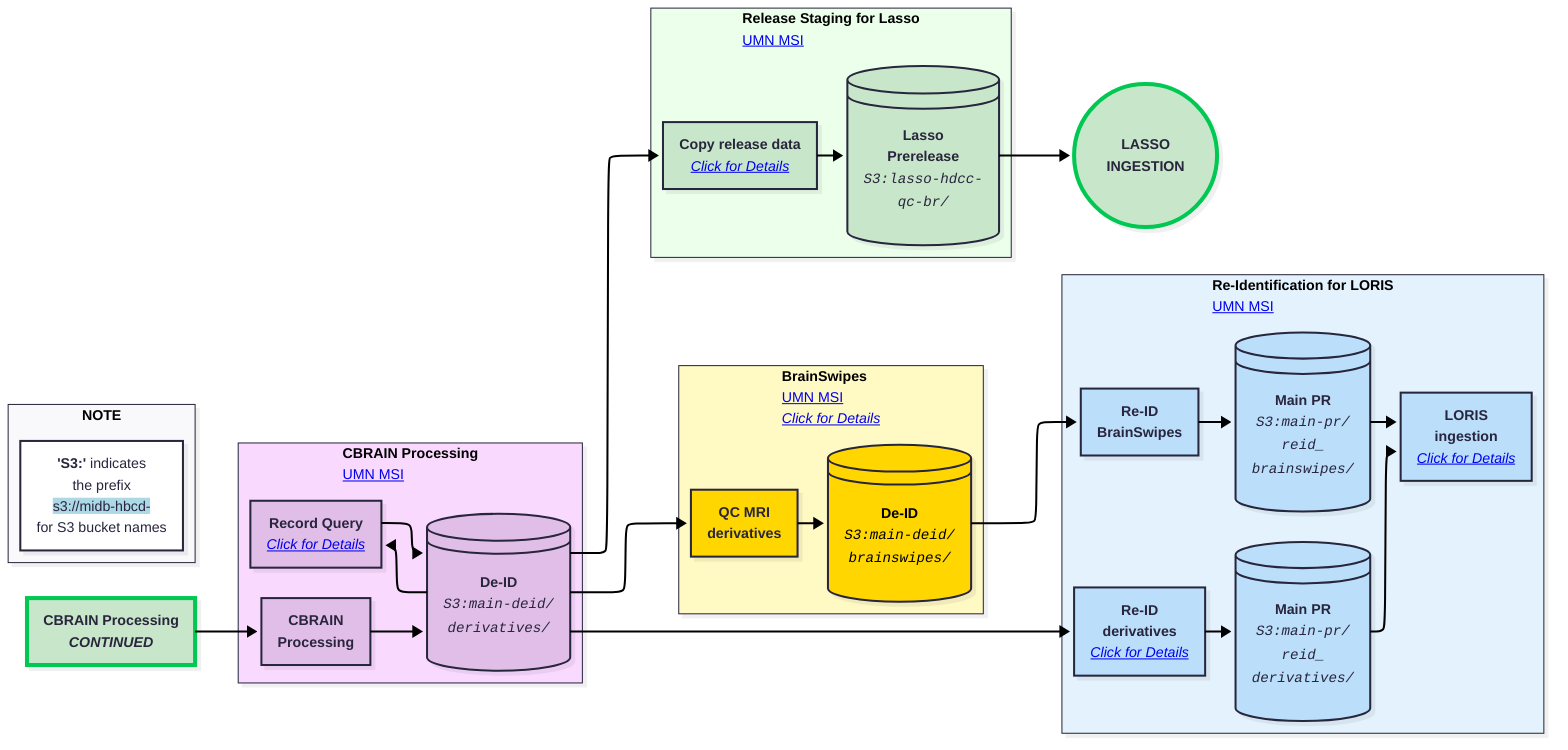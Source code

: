 ---
config:
  layout: elk
  look: neo
  theme: redux
---
flowchart LR
 subgraph s2["<b>CBRAIN Processing</b><br><a href=../../orgcharts/#midb-informatics-hub-msi rel=noopener target=_blank>UMN MSI</a>"]
        n24["<b>CBRAIN<br>Processing</b>"]
        n25["<b>De-ID<br></b><i><code>S3:main-deid/<br>derivatives/</code></i>"]
        n26@{ label: "<b>Record Query<br></b><a href=\"../data-proc-wf/#record-query\" target=\"_top\"><i>Click for Details</i></a>" }
  end
 subgraph s3["<b>Re-Identification for LORIS<br></b><a href=../../orgcharts/#midb-informatics-hub-msi rel=noopener target=_blank>UMN MSI</a>"]
        n27@{ label: "<b>Re-ID<br>derivatives</b><br><a href=\"../data-proc-wf/#re-id\" target=\"_top\"><i>Click for Details</i></a>" }
        n28@{ label: "<b><span style=\"color:\">Main PR<br></span></b><i><code>S3:main-pr/<br>reid_<br>derivatives/</code></i>" }
        n43@{ label: "<b>LORIS<br>ingestion</b><br><a href=\"../data-proc-wf/#loris-ingestion\" target=\"_top\"><i>Click for Details</i></a>" }
        n45["<b>Re-ID<br>BrainSwipes</b><br>"]
        n46["<b>Main PR</b><br><i><code>S3:main-pr/<br>reid_<br>brainswipes/</code></i>"]
  end
 subgraph s4["<b>BrainSwipes<br></b><a href=../../orgcharts/#midb-informatics-hub-msi rel=noopener target=_blank>UMN MSI</a><br><a href=../data-proc-wf/#brainswipes target=_top><i>Click for Details</i></a>"]
        n32["<b>QC MRI<br>derivatives</b>"]
        n33@{ label: "<div style=\"color:\"><div><b>De-ID<br></b><i><code>S3:main-deid/<br>brainswipes/</code></i></div></div>" }
  end
 subgraph s5["<b>Release Staging for Lasso<br></b><a href=../../orgcharts/#midb-informatics-hub-msi rel=noopener target=_blank>UMN MSI</a>"]
        n35@{ label: "<b>Copy release data</b><br><a href=\"../data-proc-wf/#copy-to-release\" target=\"_top\"><i>Click for Details</i></a>" }
        n36["<b>Lasso<br>Prerelease</b><br><i><code>S3:lasso-hdcc-<br>qc-br/</code></i>"]
  end
 subgraph s6["<b>NOTE</b>"]
        legend@{ label: "<b>'S3:'</b> indicates<br>the prefix<span style=\"background-color:\"><br></span><span style=\"background-color:lightblue;\">s3://midb-hbcd-<br></span>for S3 bucket names" }
  end
 subgraph s7["<br>"]
        n40(("<b>LASSO<br>INGESTION</b>"))
  end
    n24 --> n25
    n25 --> n26 & n27 & n35 & n32
    n26 --> n25
    n27 --> n28
    n32 --> n33
    n35 --> n36
    n28 --> n43
    n44["<b>CBRAIN Processing<br><i>CONTINUED</i></b>"] --> n24
    n33 --> n45
    n45 --> n46
    n46 --> n43
    n36 --> n40
    n24@{ shape: rect}
    n25@{ shape: disk}
    n26@{ shape: rect}
    n27@{ shape: rect}
    n28@{ shape: disk}
    n43@{ shape: rect}
    n45@{ shape: rect}
    n46@{ shape: disk}
    n33@{ shape: disk}
    n35@{ shape: rect}
    n36@{ shape: disk}
    n44@{ shape: rect}
    style n24 fill:#E1BEE7
    style n25 fill:#E1BEE7
    style n26 fill:#E1BEE7
    style n27 fill:#BBDEFB
    style n28 fill:#BBDEFB
    style n43 fill:#BBDEFB
    style n45 fill:#BBDEFB
    style n46 fill:#BBDEFB
    style n32 fill:#FFD600
    style n33 fill:#FFD600,color:#000000
    style n35 fill:#C8E6C9
    style n36 fill:#C8E6C9
    style n40 fill:#C8E6C9,stroke:#00C853,stroke-width:4px,stroke-dasharray: 0
    style n44 fill:#C8E6C9,stroke-width:4px,stroke-dasharray: 0,stroke:#00C853
    style s5 fill:#EBFFEB
    style s2 fill:#FAD9FF
    style s3 fill:#E3F2FD
    style s4 fill:#FFF9C4
    style s7 stroke:none,fill:transparent